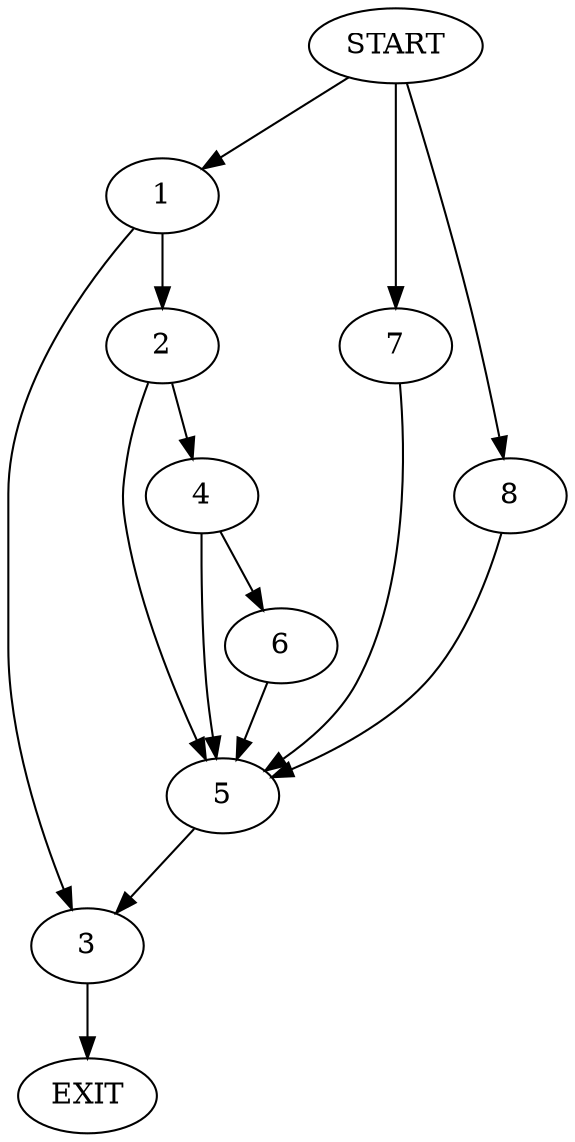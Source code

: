 digraph {
0 [label="START"]
9 [label="EXIT"]
0 -> 1
1 -> 2
1 -> 3
3 -> 9
2 -> 4
2 -> 5
4 -> 6
4 -> 5
5 -> 3
6 -> 5
0 -> 7
7 -> 5
0 -> 8
8 -> 5
}
